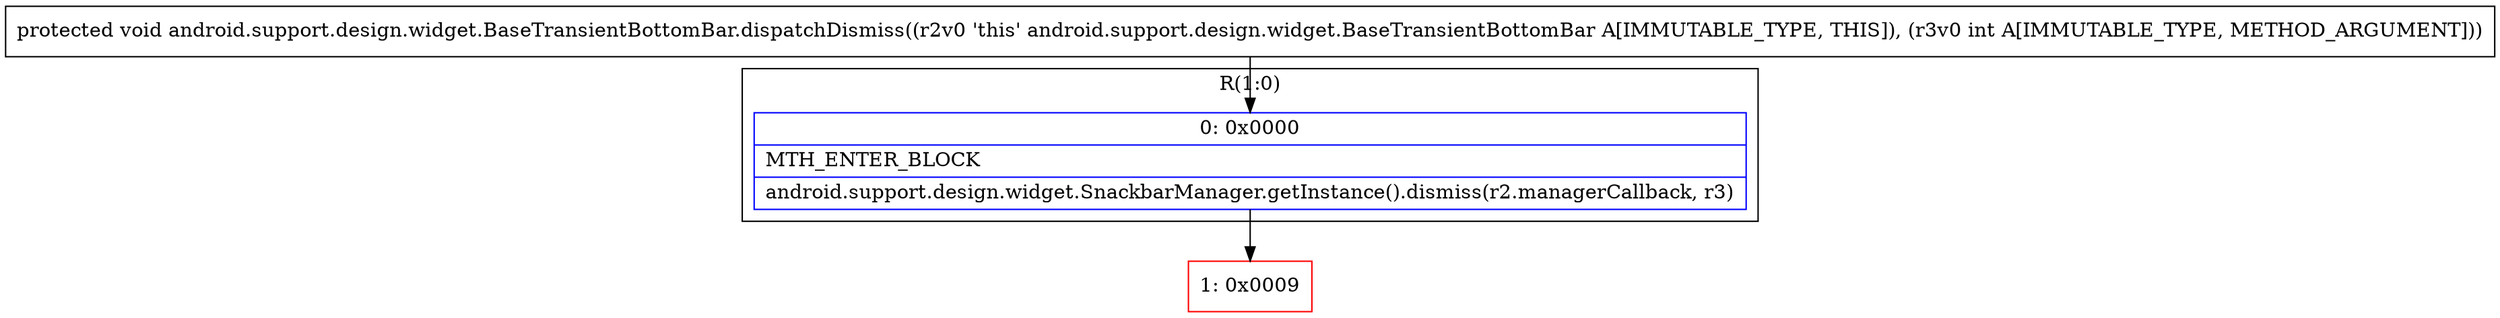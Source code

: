 digraph "CFG forandroid.support.design.widget.BaseTransientBottomBar.dispatchDismiss(I)V" {
subgraph cluster_Region_2127109357 {
label = "R(1:0)";
node [shape=record,color=blue];
Node_0 [shape=record,label="{0\:\ 0x0000|MTH_ENTER_BLOCK\l|android.support.design.widget.SnackbarManager.getInstance().dismiss(r2.managerCallback, r3)\l}"];
}
Node_1 [shape=record,color=red,label="{1\:\ 0x0009}"];
MethodNode[shape=record,label="{protected void android.support.design.widget.BaseTransientBottomBar.dispatchDismiss((r2v0 'this' android.support.design.widget.BaseTransientBottomBar A[IMMUTABLE_TYPE, THIS]), (r3v0 int A[IMMUTABLE_TYPE, METHOD_ARGUMENT])) }"];
MethodNode -> Node_0;
Node_0 -> Node_1;
}

